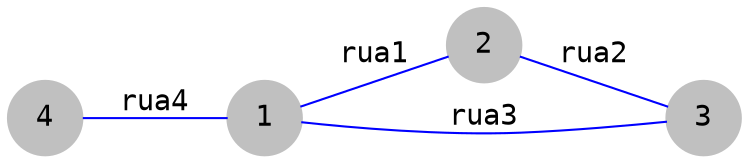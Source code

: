 graph Mp2 {
	graph [ratio=fill,center=1
		fontname="Courier"
		rankdir=LR
	];
	
	node [shape = circle,
		color=gray,
		style="rounded",
		width=.01,
		height=.01,
		skew = "0.0",
		style = filled,
		fontname = "Courier"
		];
	
	edge [color=blue,fontname="Courier"];
	
	1 -- 2[label="rua1"]
	2 -- 3[label="rua2"]
	3 -- 1[label="rua3"]
	4 -- 1[label="rua4"]
}
